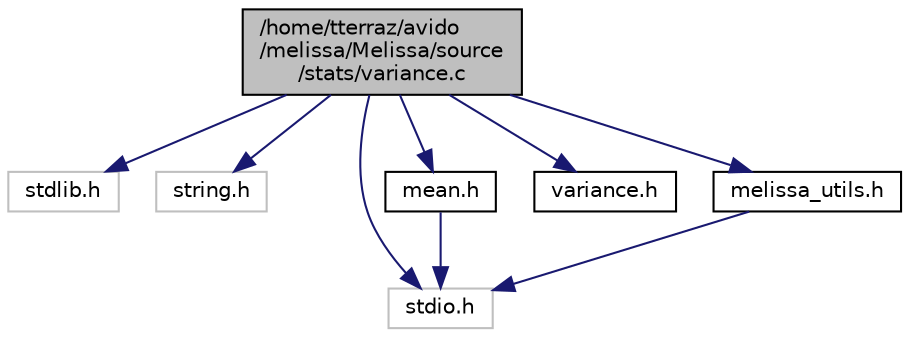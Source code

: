 digraph "/home/tterraz/avido/melissa/Melissa/source/stats/variance.c"
{
  edge [fontname="Helvetica",fontsize="10",labelfontname="Helvetica",labelfontsize="10"];
  node [fontname="Helvetica",fontsize="10",shape=record];
  Node0 [label="/home/tterraz/avido\l/melissa/Melissa/source\l/stats/variance.c",height=0.2,width=0.4,color="black", fillcolor="grey75", style="filled", fontcolor="black"];
  Node0 -> Node1 [color="midnightblue",fontsize="10",style="solid",fontname="Helvetica"];
  Node1 [label="stdlib.h",height=0.2,width=0.4,color="grey75", fillcolor="white", style="filled"];
  Node0 -> Node2 [color="midnightblue",fontsize="10",style="solid",fontname="Helvetica"];
  Node2 [label="string.h",height=0.2,width=0.4,color="grey75", fillcolor="white", style="filled"];
  Node0 -> Node3 [color="midnightblue",fontsize="10",style="solid",fontname="Helvetica"];
  Node3 [label="stdio.h",height=0.2,width=0.4,color="grey75", fillcolor="white", style="filled"];
  Node0 -> Node4 [color="midnightblue",fontsize="10",style="solid",fontname="Helvetica"];
  Node4 [label="mean.h",height=0.2,width=0.4,color="black", fillcolor="white", style="filled",URL="$mean_8h.html"];
  Node4 -> Node3 [color="midnightblue",fontsize="10",style="solid",fontname="Helvetica"];
  Node0 -> Node5 [color="midnightblue",fontsize="10",style="solid",fontname="Helvetica"];
  Node5 [label="variance.h",height=0.2,width=0.4,color="black", fillcolor="white", style="filled",URL="$variance_8h.html"];
  Node0 -> Node6 [color="midnightblue",fontsize="10",style="solid",fontname="Helvetica"];
  Node6 [label="melissa_utils.h",height=0.2,width=0.4,color="black", fillcolor="white", style="filled",URL="$melissa__utils_8h.html"];
  Node6 -> Node3 [color="midnightblue",fontsize="10",style="solid",fontname="Helvetica"];
}
